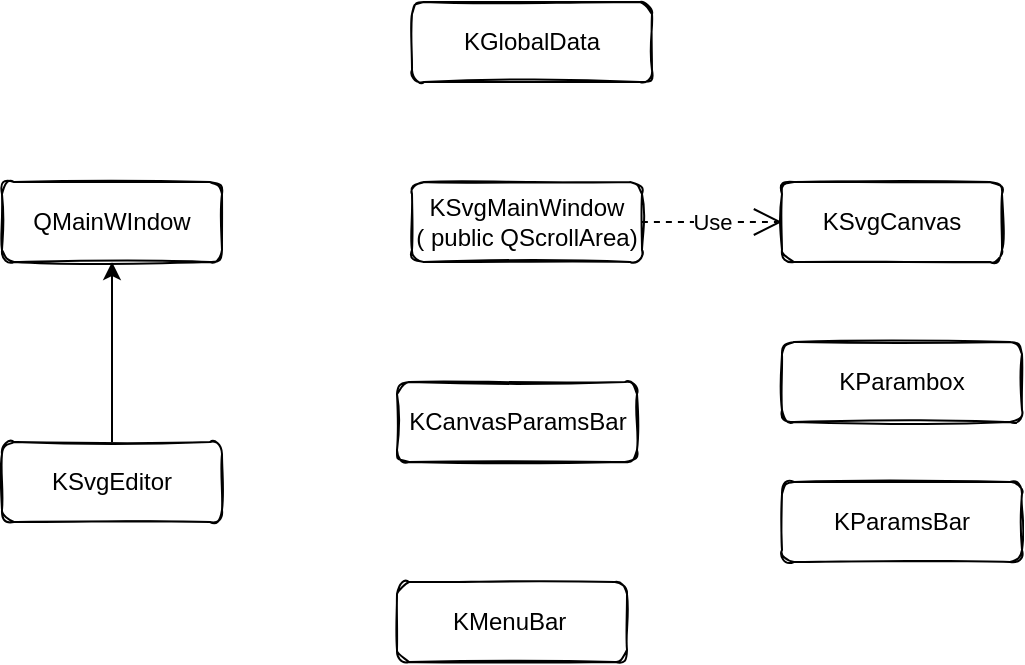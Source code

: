 <mxfile version="20.1.4" type="github">
  <diagram id="KJUusvVZxvrgIaazGVrg" name="第 1 页">
    <mxGraphModel dx="942" dy="634" grid="1" gridSize="10" guides="1" tooltips="1" connect="1" arrows="1" fold="1" page="1" pageScale="1" pageWidth="827" pageHeight="1169" math="0" shadow="0">
      <root>
        <mxCell id="0" />
        <mxCell id="1" parent="0" />
        <mxCell id="yuqw1pbU4K4KJRKfkFZ6-10" value="" style="edgeStyle=orthogonalEdgeStyle;curved=1;orthogonalLoop=1;jettySize=auto;html=1;" edge="1" parent="1" source="yuqw1pbU4K4KJRKfkFZ6-8" target="yuqw1pbU4K4KJRKfkFZ6-9">
          <mxGeometry relative="1" as="geometry" />
        </mxCell>
        <mxCell id="yuqw1pbU4K4KJRKfkFZ6-8" value="KSvgEditor" style="rounded=1;whiteSpace=wrap;html=1;sketch=1;" vertex="1" parent="1">
          <mxGeometry x="70" y="240" width="110" height="40" as="geometry" />
        </mxCell>
        <mxCell id="yuqw1pbU4K4KJRKfkFZ6-9" value="QMainWIndow" style="rounded=1;whiteSpace=wrap;html=1;sketch=1;" vertex="1" parent="1">
          <mxGeometry x="70" y="110" width="110" height="40" as="geometry" />
        </mxCell>
        <mxCell id="yuqw1pbU4K4KJRKfkFZ6-11" value="KCanvasParamsBar" style="rounded=1;whiteSpace=wrap;html=1;sketch=1;" vertex="1" parent="1">
          <mxGeometry x="267.5" y="210" width="120" height="40" as="geometry" />
        </mxCell>
        <mxCell id="yuqw1pbU4K4KJRKfkFZ6-12" value="KSvgMainWindow&lt;br&gt;( public QScrollArea)" style="rounded=1;whiteSpace=wrap;html=1;sketch=1;" vertex="1" parent="1">
          <mxGeometry x="275" y="110" width="115" height="40" as="geometry" />
        </mxCell>
        <mxCell id="yuqw1pbU4K4KJRKfkFZ6-13" value="KMenuBar&amp;nbsp;" style="rounded=1;whiteSpace=wrap;html=1;sketch=1;" vertex="1" parent="1">
          <mxGeometry x="267.5" y="310" width="115" height="40" as="geometry" />
        </mxCell>
        <mxCell id="yuqw1pbU4K4KJRKfkFZ6-15" value="KSvgCanvas" style="rounded=1;whiteSpace=wrap;html=1;sketch=1;" vertex="1" parent="1">
          <mxGeometry x="460" y="110" width="110" height="40" as="geometry" />
        </mxCell>
        <mxCell id="yuqw1pbU4K4KJRKfkFZ6-16" value="Use" style="endArrow=open;endSize=12;dashed=1;html=1;curved=1;" edge="1" parent="1">
          <mxGeometry width="160" relative="1" as="geometry">
            <mxPoint x="390" y="130" as="sourcePoint" />
            <mxPoint x="460" y="130" as="targetPoint" />
          </mxGeometry>
        </mxCell>
        <mxCell id="yuqw1pbU4K4KJRKfkFZ6-18" value="KParambox" style="rounded=1;whiteSpace=wrap;html=1;sketch=1;" vertex="1" parent="1">
          <mxGeometry x="460" y="190" width="120" height="40" as="geometry" />
        </mxCell>
        <mxCell id="yuqw1pbU4K4KJRKfkFZ6-19" value="KParamsBar" style="rounded=1;whiteSpace=wrap;html=1;sketch=1;" vertex="1" parent="1">
          <mxGeometry x="460" y="260" width="120" height="40" as="geometry" />
        </mxCell>
        <mxCell id="yuqw1pbU4K4KJRKfkFZ6-20" value="KGlobalData" style="rounded=1;whiteSpace=wrap;html=1;sketch=1;" vertex="1" parent="1">
          <mxGeometry x="275" y="20" width="120" height="40" as="geometry" />
        </mxCell>
      </root>
    </mxGraphModel>
  </diagram>
</mxfile>
